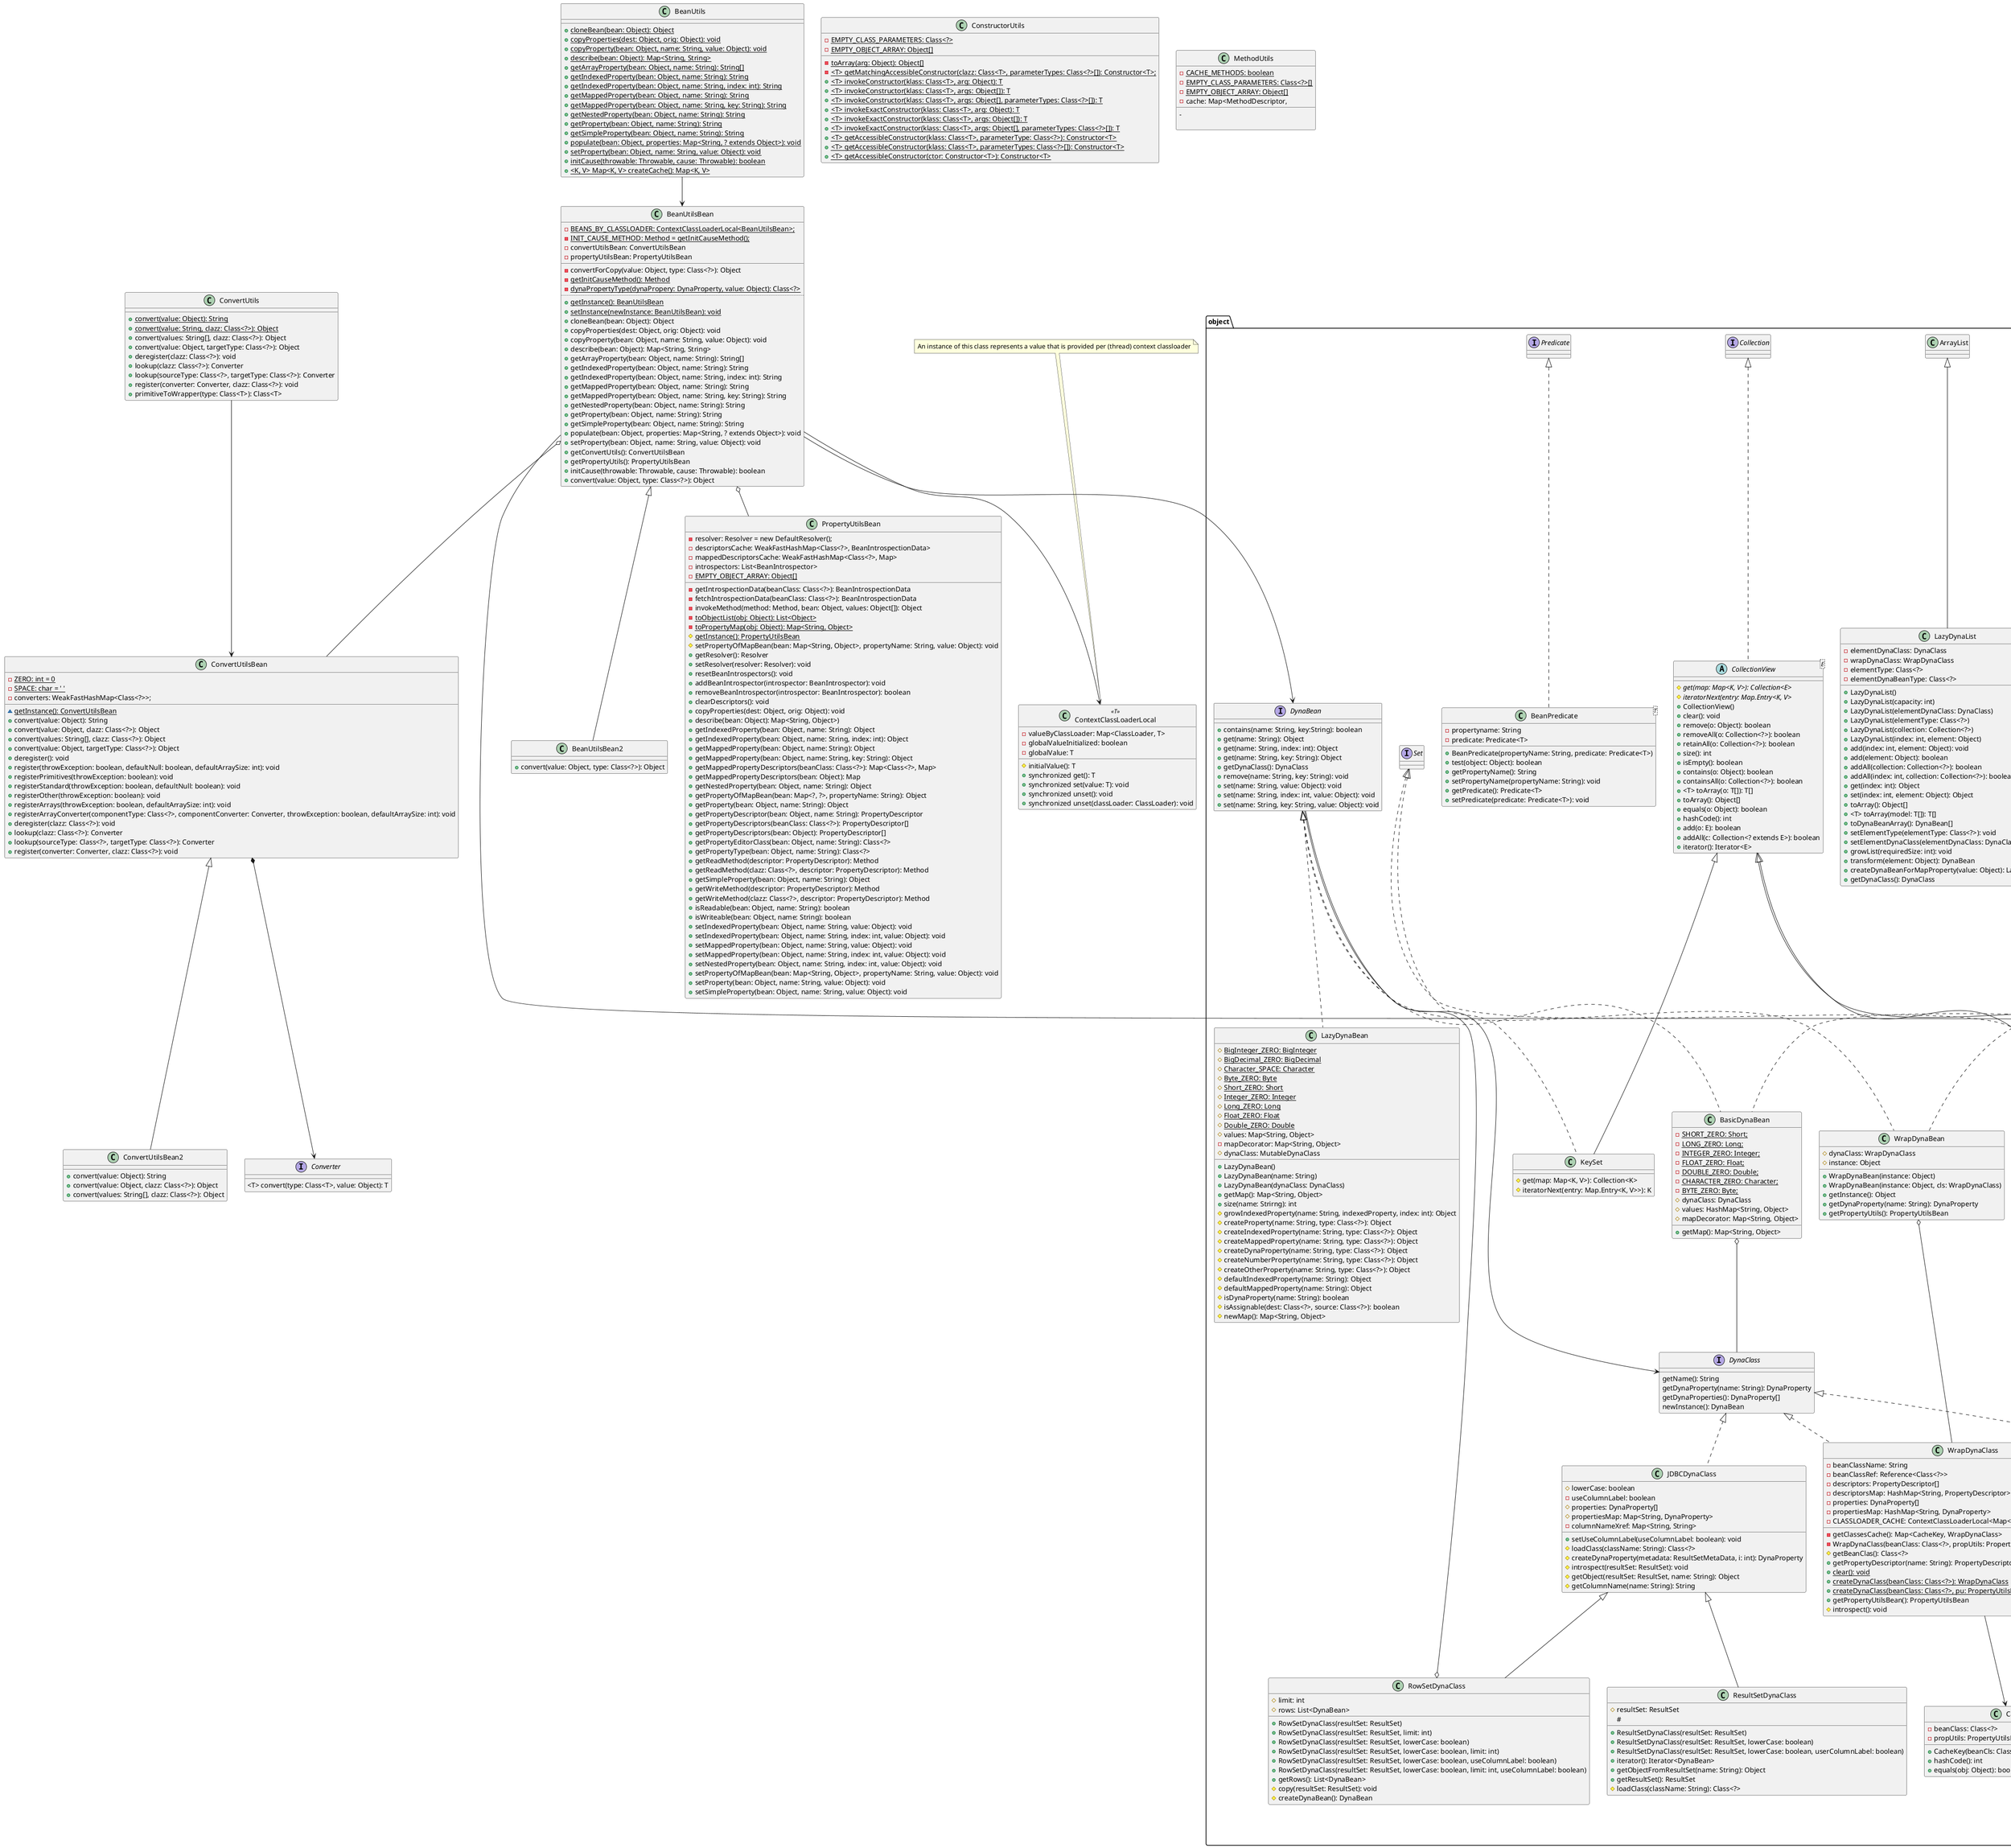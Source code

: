 @startuml

interface Converter {
    <T> convert(type: Class<T>, value: Object): T
}

class ConvertUtils {
    + {static} convert(value: Object): String
    + {static} convert(value: String, clazz: Class<?>): Object
    + convert(values: String[], clazz: Class<?>): Object
    + convert(value: Object, targetType: Class<?>): Object
    + deregister(clazz: Class<?>): void
    + lookup(clazz: Class<?>): Converter
    + lookup(sourceType: Class<?>, targetType: Class<?>): Converter
    + register(converter: Converter, clazz: Class<?>): void
    + primitiveToWrapper(type: Class<T>): Class<T>
}

class ConvertUtilsBean {
    - {static} ZERO: int = 0
    - {static} SPACE: char = ' '
    - converters: WeakFastHashMap<Class<?>>;
    __
    ~ {static} getInstance(): ConvertUtilsBean
    + convert(value: Object): String
    + convert(value: Object, clazz: Class<?>): Object
    + convert(values: String[], clazz: Class<?>): Object
    + convert(value: Object, targetType: Class<?>): Object
    + deregister(): void
    + register(throwException: boolean, defaultNull: boolean, defaultArraySize: int): void
    + registerPrimitives(throwException: boolean): void
    + registerStandard(throwException: boolean, defaultNull: boolean): void
    + registerOther(throwException: boolean): void
    + registerArrays(throwException: boolean, defaultArraySize: int): void
    + registerArrayConverter(componentType: Class<?>, componentConverter: Converter, throwException: boolean, defaultArraySize: int): void
    + deregister(clazz: Class<?>): void
    + lookup(clazz: Class<?>): Converter
    + lookup(sourceType: Class<?>, targetType: Class<?>): Converter
    + register(converter: Converter, clazz: Class<?>): void
}

class ConvertUtilsBean2 extends ConvertUtilsBean {
    + convert(value: Object): String
    + convert(value: Object, clazz: Class<?>): Object
    + convert(values: String[], clazz: Class<?>): Object
}

ConvertUtils --> ConvertUtilsBean
ConvertUtilsBean *--> Converter

class BeanUtils {
    + {static} cloneBean(bean: Object): Object
    + {static} copyProperties(dest: Object, orig: Object): void
    + {static} copyProperty(bean: Object, name: String, value: Object): void
    + {static} describe(bean: Object): Map<String, String>
    + {static} getArrayProperty(bean: Object, name: String): String[]
    + {static} getIndexedProperty(bean: Object, name: String): String
    + {static} getIndexedProperty(bean: Object, name: String, index: int): String
    + {static} getMappedProperty(bean: Object, name: String): String
    + {static} getMappedProperty(bean: Object, name: String, key: String): String
    + {static} getNestedProperty(bean: Object, name: String): String
    + {static} getProperty(bean: Object, name: String): String
    + {static} getSimpleProperty(bean: Object, name: String): String
    + {static} populate(bean: Object, properties: Map<String, ? extends Object>): void
    + {static} setProperty(bean: Object, name: String, value: Object): void
    + {static} initCause(throwable: Throwable, cause: Throwable): boolean
    + {static} <K, V> Map<K, V> createCache(): Map<K, V>
}

class BeanUtilsBean {
    - {static} BEANS_BY_CLASSLOADER: ContextClassLoaderLocal<BeanUtilsBean>;
    - {static} INIT_CAUSE_METHOD: Method = getInitCauseMethod();
    - convertUtilsBean: ConvertUtilsBean
    - propertyUtilsBean: PropertyUtilsBean
    __
    - convertForCopy(value: Object, type: Class<?>): Object
    - {static} getInitCauseMethod(): Method
    - {static} dynaPropertyType(dynaPropery: DynaProperty, value: Object): Class<?>
    ..
    + {static} getInstance(): BeanUtilsBean
    + {static} setInstance(newInstance: BeanUtilsBean): void
    + cloneBean(bean: Object): Object
    + copyProperties(dest: Object, orig: Object): void
    + copyProperty(bean: Object, name: String, value: Object): void
    + describe(bean: Object): Map<String, String>
    + getArrayProperty(bean: Object, name: String): String[]
    + getIndexedProperty(bean: Object, name: String): String
    + getIndexedProperty(bean: Object, name: String, index: int): String
    + getMappedProperty(bean: Object, name: String): String
    + getMappedProperty(bean: Object, name: String, key: String): String
    + getNestedProperty(bean: Object, name: String): String
    + getProperty(bean: Object, name: String): String
    + getSimpleProperty(bean: Object, name: String): String
    + populate(bean: Object, properties: Map<String, ? extends Object>): void
    + setProperty(bean: Object, name: String, value: Object): void
    + getConvertUtils(): ConvertUtilsBean
    + getPropertyUtils(): PropertyUtilsBean
    + initCause(throwable: Throwable, cause: Throwable): boolean
    + convert(value: Object, type: Class<?>): Object
}

class BeanUtilsBean2 extends BeanUtilsBean {
    + convert(value: Object, type: Class<?>): Object
}

BeanUtils --> BeanUtilsBean
BeanUtilsBean o-- ConvertUtilsBean
BeanUtilsBean o-- PropertyUtilsBean

BeanUtilsBean --> object.DynaBean
BeanUtilsBean --> object.DynaProperty
BeanUtilsBean --> ContextClassLoaderLocal

note top of ContextClassLoaderLocal: An instance of this class represents a value that is provided per (thread) context classloader
class ContextClassLoaderLocal <<T>> {
    - valueByClassLoader: Map<ClassLoader, T>
    - globalValueInitialized: boolean
    - globalValue: T
    __
    # initialValue(): T
    + synchronized get(): T
    + synchronized set(value: T): void
    + synchronized unset(): void
    + synchronized unset(classLoader: ClassLoader): void
}

class ConstructorUtils {
    - {static} EMPTY_CLASS_PARAMETERS: Class<?>
    - {static} EMPTY_OBJECT_ARRAY: Object[]
    __
    - {static} toArray(arg: Object): Object[]
    - {static} <T> getMatchingAccessibleConstructor(clazz: Class<T>, parameterTypes: Class<?>[]): Constructor<T>;
    + {static} <T> invokeConstructor(klass: Class<T>, arg: Object): T
    + {static} <T> invokeConstructor(klass: Class<T>, args: Object[]): T
    + {static} <T> invokeConstructor(klass: Class<T>, args: Object[], parameterTypes: Class<?>[]): T
    + {static} <T> invokeExactConstructor(klass: Class<T>, arg: Object): T
    + {static} <T> invokeExactConstructor(klass: Class<T>, args: Object[]): T
    + {static} <T> invokeExactConstructor(klass: Class<T>, args: Object[], parameterTypes: Class<?>[]): T
    + {static} <T> getAccessibleConstructor(klass: Class<T>, parameterType: Class<?>): Constructor<T>
    + {static} <T> getAccessibleConstructor(klass: Class<T>, parameterTypes: Class<?>[]): Constructor<T>
    + {static} <T> getAccessibleConstructor(ctor: Constructor<T>): Constructor<T>
}

class PropertyUtilsBean {
    - resolver: Resolver = new DefaultResolver();
    - descriptorsCache: WeakFastHashMap<Class<?>, BeanIntrospectionData>
    - mappedDescriptorsCache: WeakFastHashMap<Class<?>, Map>
    - introspectors: List<BeanIntrospector>
    - {static} EMPTY_OBJECT_ARRAY: Object[]
    __
    - getIntrospectionData(beanClass: Class<?>): BeanIntrospectionData
    - fetchIntrospectionData(beanClass: Class<?>): BeanIntrospectionData
    - invokeMethod(method: Method, bean: Object, values: Object[]): Object
    - {static} toObjectList(obj: Object): List<Object>
    - {static} toPropertyMap(obj: Object): Map<String, Object>
    # {static} getInstance(): PropertyUtilsBean
    # setPropertyOfMapBean(bean: Map<String, Object>, propertyName: String, value: Object): void
    + getResolver(): Resolver
    + setResolver(resolver: Resolver): void
    + resetBeanIntrospectors(): void
    + addBeanIntrospector(introspector: BeanIntrospector): void
    + removeBeanIntrospector(introspector: BeanIntrospector): boolean
    + clearDescriptors(): void
    + copyProperties(dest: Object, orig: Object): void
    + describe(bean: Object): Map<String, Object>)
    + getIndexedProperty(bean: Object, name: String): Object
    + getIndexedProperty(bean: Object, name: String, index: int): Object
    + getMappedProperty(bean: Object, name: String): Object
    + getMappedProperty(bean: Object, name: String, key: String): Object
    + getMappedPropertyDescriptors(beanClass: Class<?>): Map<Class<?>, Map>
    + getMappedPropertyDescriptors(bean: Object): Map
    + getNestedProperty(bean: Object, name: String): Object
    + getPropertyOfMapBean(bean: Map<?, ?>, propertyName: String): Object
    + getProperty(bean: Object, name: String): Object
    + getPropertyDescriptor(bean: Object, name: String): PropertyDescriptor
    + getPropertyDescriptors(beanClass: Class<?>): PropertyDescriptor[]
    + getPropertyDescriptors(bean: Object): PropertyDescriptor[]
    + getPropertyEditorClass(bean: Object, name: String): Class<?>
    + getPropertyType(bean: Object, name: String): Class<?>
    + getReadMethod(descriptor: PropertyDescriptor): Method
    + getReadMethod(clazz: Class<?>, descriptor: PropertyDescriptor): Method
    + getSimpleProperty(bean: Object, name: String): Object
    + getWriteMethod(descriptor: PropertyDescriptor): Method
    + getWriteMethod(clazz: Class<?>, descriptor: PropertyDescriptor): Method
    + isReadable(bean: Object, name: String): boolean
    + isWriteable(bean: Object, name: String): boolean
    + setIndexedProperty(bean: Object, name: String, value: Object): void
    + setIndexedProperty(bean: Object, name: String, index: int, value: Object): void
    + setMappedProperty(bean: Object, name: String, value: Object): void
    + setMappedProperty(bean: Object, name: String, index: int, value: Object): void
    + setNestedProperty(bean: Object, name: String, index: int, value: Object): void
    + setPropertyOfMapBean(bean: Map<String, Object>, propertyName: String, value: Object): void
    + setProperty(bean: Object, name: String, value: Object): void
    + setSimpleProperty(bean: Object, name: String, value: Object): void
}

class MethodUtils {
    - {static} CACHE_METHODS: boolean
    - {static} EMPTY_CLASS_PARAMETERS: Class<?>[]
    - {static} EMPTY_OBJECT_ARRAY: Object[]
    - cache: Map<MethodDescriptor,
    __
    -

}

package object {

interface DynaBean {
    + contains(name: String, key:String): boolean
    + get(name: String): Object
    + get(name: String, index: int): Object
    + get(name: String, key: String): Object
    + getDynaClass(): DynaClass
    + remove(name: String, key: String): void
    + set(name: String, value: Object): void
    + set(name: String, index: int, value: Object): void
    + set(name: String, key: String, value: Object): void
}

DynaBean --> DynaClass

class BasicDynaBean implements DynaBean, Serializable {
    - {static} SHORT_ZERO: Short;
    - {static} LONG_ZERO: Long;
    - {static} INTEGER_ZERO: Integer;
    - {static} FLOAT_ZERO: Float;
    - {static} DOUBLE_ZERO: Double;
    - {static} CHARACTER_ZERO: Character;
    - {static} BYTE_ZERO: Byte;
    # dynaClass: DynaClass
    # values: HashMap<String, Object>
    # mapDecorator: Map<String, Object>
    __
    + getMap(): Map<String, Object>
}

BasicDynaBean o-- DynaClass

class LazyDynaBean implements DynaBean {
    # {static} BigInteger_ZERO: BigInteger
    # {static} BigDecimal_ZERO: BigDecimal
    # {static} Character_SPACE: Character
    # {static} Byte_ZERO: Byte
    # {static} Short_ZERO: Short
    # {static} Integer_ZERO: Integer
    # {static} Long_ZERO: Long
    # {static} Float_ZERO: Float
    # {static} Double_ZERO: Double
    # values: Map<String, Object>
    - mapDecorator: Map<String, Object>
    # dynaClass: MutableDynaClass
    __
    + LazyDynaBean()
    + LazyDynaBean(name: String)
    + LazyDynaBean(dynaClass: DynaClass)
    + getMap(): Map<String, Object>
    + size(name: Strirng): int
    # growIndexedProperty(name: String, indexedProperty, index: int): Object
    # createProperty(name: String, type: Class<?>): Object
    # createIndexedProperty(name: String, type: Class<?>): Object
    # createMappedProperty(name: String, type: Class<?>): Object
    # createDynaProperty(name: String, type: Class<?>): Object
    # createNumberProperty(name: String, type: Class<?>): Object
    # createOtherProperty(name: String, type: Class<?>): Object
    # defaultIndexedProperty(name: String): Object
    # defaultMappedProperty(name: String): Object
    # isDynaProperty(name: String): boolean
    # isAssignable(dest: Class<?>, source: Class<?>): boolean
    # newMap(): Map<String, Object>
}

interface Map<K, Object> {
}

interface Entry<K, Object> {
}

class MapEntry<K> implements Entry {
    - key: K
    - value: Object
    __
    + equals(o: Object): boolean
    + hashCode(): int
    + getKey(): K
    + getValue(): Object
    + setValue(value: Object): Object
}

class BaseDynaMapDecorator implements Map {
    - dynaBean: DynaBean
    - readOnly: boolean
    - keySet: Set<K>
    __
    - getDynaProperties(): DynaProperty[]
    # {abstract} convertKey(propertyName: String): K
    + BaseDynaMapDecorator(dynaBean: DynaBean)
    + BaseDynaMapDecorator(dynaBean: DynaBean,readOnly: boolean)
    + isReadonly(): boolean
    + clear(): void
    + containsKey(key: Object): boolean
    + containsValue(value: Object): boolean
    + entrySet(): Set<Map, Entry<K, Object>>
    + get(key: Object): Object
    + isEmpty(): boolean
    + keySet(): Set<K>
    + put(key: K, value: Object): Object
    + putAll(map: Map<? extends K, ? extends Object>): void
    + remove(key: Object): Object
    + size(): int
    + values(): Collection<Object>
    + getDynaBean(): DynaBean
}

BaseDynaMapDecorator --> DynaProperty

class DynaBeanPropertyMapDecorator extends BaseDynaMapDecorator {
    + DynaBeanPropertyMapDecorator(dynaBean: DynaBean, readOnly: boolean)
    + DynaBeanPropertyMapDecorator(dynaBean: DynaBean)
    + convertKey(propertyName: String): String
}

interface DynaClass {
    getName(): String
    getDynaProperty(name: String): DynaProperty
    getDynaProperties(): DynaProperty[]
    newInstance(): DynaBean
}

interface MutableDynaClass {
    add(name: String): void
    add(name: String, type: Class<?>): void
    add(name: String, type: Class<?>, readable: boolean, writeable: boolean): void
    isRestricted(): boolean
    remove(name: String): void
    setRestricted(restricted: boolean): void
}

class DynaProperty implements Serializable {
    - {static} BOOLEAN_TYPE: int = 1;
    - {static} BYTE_TYPE: int = 2;
    - {static} CHAR_TYPE: int = 3;
    - {static} DOUBLE_TYPE: int = 4;
    - {static} FLOAT_TYPE: int = 5;
    - {static} INT_TYPE: int = 6;
    - {static} LONG_TYPE: int = 7;
    - {static} SHORT_TYPE: int = 8;
    __
    + DynaProperty(name: String)
    + DynaProperty(name: String, type: Class<?>)
    + DynaProperty(name: String,type: Class<?>, contentType: Class<?>)
    + getName(): String
    + getType(): Class<?>
    + getContentType(): Class<?>
    + isIndexed(): boolean
    + isMapped(): boolean
    + equals(obj: Object): boolean
    + hashCode(): int
    + toString(): String
    + writeObject(out: ObjectOutputStream): void
    + writeAnyClass(clazz: Class<?>, out: ObjectOutputStream): void
    + readObject(in: ObjectInputStream): void
    + readAnyClass(in: ObjectInputStream): Class<?>
}

class JDBCDynaClass implements DynaClass {
    # lowerCase: boolean
    - useColumnLabel: boolean
    # properties: DynaProperty[]
    # propertiesMap: Map<String, DynaProperty>
    - columnNameXref: Map<String, String>
    __
    + setUseColumnLabel(useColumnLabel: boolean): void
    # loadClass(className: String): Class<?>
    # createDynaProperty(metadata: ResultSetMetaData, i: int): DynaProperty
    # introspect(resultSet: ResultSet): void
    # getObject(resultSet: ResultSet, name: String): Object
    # getColumnName(name: String): String
}

class ResultSetDynaClass extends JDBCDynaClass {
    # resultSet: ResultSet
    #
    __
    + ResultSetDynaClass(resultSet: ResultSet)
    + ResultSetDynaClass(resultSet: ResultSet, lowerCase: boolean)
    + ResultSetDynaClass(resultSet: ResultSet, lowerCase: boolean, userColumnLabel: boolean)
    + iterator(): Iterator<DynaBean>
    + getObjectFromResultSet(name: String): Object
    + getResultSet(): ResultSet
    # loadClass(className: String): Class<?>
}

class RowSetDynaClass extends JDBCDynaClass {
    # limit: int
    # rows: List<DynaBean>
    __
    + RowSetDynaClass(resultSet: ResultSet)
    + RowSetDynaClass(resultSet: ResultSet, limit: int)
    + RowSetDynaClass(resultSet: ResultSet, lowerCase: boolean)
    + RowSetDynaClass(resultSet: ResultSet, lowerCase: boolean, limit: int)
    + RowSetDynaClass(resultSet: ResultSet, lowerCase: boolean, useColumnLabel: boolean)
    + RowSetDynaClass(resultSet: ResultSet, lowerCase: boolean, limit: int, useColumnLabel: boolean)
    + getRows(): List<DynaBean>
    # copy(resultSet: ResultSet): void
    # createDynaBean(): DynaBean
}

RowSetDynaClass o-- DynaBean

class BasicDynaClass implements DynaClass, Serializable {
    # constructor: Constructor<?>
    # constructorValues: Object[]
    # dynaBeanClass: Class<?> = BasicDynaBean.clas
    # name: String
    # properties: DynaProperty[]
    # propertiesMap: HashMap<String, DynaProperty>
    __
    + BasicDynaClass()
    + BasicDynaClass(name: String, dynaBeanClass: Class<?>)
    + BasicDynaClass(name: String, dynaBeanClass: Class<?>, properties: DynaProperty[])
    + getDynaBeanClass(): Class<?>
    # setDynaBeanClass(dynaBeanClass: Class<?>): void
    # setProperties(properties: DynaProperty[]): void
}

class LazyDynaClass extends BasicDynaClass implements MutableDynaClass {
    # restricted: boolean
    # returnNull: boolean
    __
    + LazyDynaClass()
    + LazyDynaClass(name: String)
    + LazyDynaClass(name: String, dynaBeanClass: Class<?>)
    + LazyDynaClass(name: String, properties: DynaProperty[])
    + LazyDynaClass(name: String, dynaBeanClass: Class<?>, properties: DynaProperty[])
    + isRestricted(): boolean
    + remove(name: String): void
    + setRestricted(restricted: boolean): void
    + isReturnNull(): boolean
    + setReturnNull(returnNull: boolean): void
    + add(name: String): void
    + add(name: String, type: Class<?>): void
    + add(name: String, type: Class<?>, readable: boolean, writeable: boolean): void
    + add (property: DynaProperty): void
    + getDynaProperty(name: String): DynaProperty
    + isDynaProperty(name: String): boolean
}

class WrapDynaBean implements DynaBean, Serializable {
    # dynaClass: WrapDynaClass
    # instance: Object
    __
    + WrapDynaBean(instance: Object)
    + WrapDynaBean(instance: Object, cls: WrapDynaClass)
    + getInstance(): Object
    + getDynaProperty(name: String): DynaProperty
    + getPropertyUtils(): PropertyUtilsBean
}

WrapDynaBean o-- WrapDynaClass

class WrapDynaClass implements DynaClass {
    - beanClassName: String
    - beanClassRef: Reference<Class<?>>
    - descriptors: PropertyDescriptor[]
    - descriptorsMap: HashMap<String, PropertyDescriptor>
    - properties: DynaProperty[]
    - propertiesMap: HashMap<String, DynaProperty>
    - CLASSLOADER_CACHE: ContextClassLoaderLocal<Map<CacheKey, WrapDynaClass>>
    __
    - getClassesCache(): Map<CacheKey, WrapDynaClass>
    - WrapDynaClass(beanClass: Class<?>, propUtils: PropertyUtilsBean)
    # getBeanClas(): Class<?>
    + getPropertyDescriptor(name: String): PropertyDescriptor
    + {static} clear(): void
    + {static} createDynaClass(beanClass: Class<?>): WrapDynaClass
    + {static} createDynaClass(beanClass: Class<?>, pu: PropertyUtilsBean): WrapDynaClass
    + getPropertyUtilsBean(): PropertyUtilsBean
    # introspect(): void
}

class CacheKey {
    - beanClass: Class<?>
    - propUtils: PropertyUtilsBean
    __
    + CacheKey(beanCls: Class<?>, pu: PropertyUtilsBean)
    + hashCode(): int
    + equals(obj: Object): boolean
}

WrapDynaClass --> CacheKey

class AbstractMap<String, Object> {
}

class BeanMap extends AbstractMap implements Cloneable {
    - bean: Object
    - readMethods: HashMap<String, Method>
    - writeMethods: HashMap<String, Method>
    - types: HashMap<String, Class<? extends Object>>
    __
    - {static} typeTransformers: Map<Class<? extends Object>, Function<?, ?>>
    + {static} NULL_ARGUMENTS: Object[]
    - {static} createTypeTransformers(): Map<Class<? extends Object, Function<?, ?>>
    + BeanMap()
    + BeanMap(bean: Object)
    + clone(): Object
    + putAllWriteable(map: BeanMap): void
    + clear(): void
    + containsKey(name: Object): boolean
    + containsValue(value: Object): boolean
    + get(name: Object): Object
    + put(name: String, value: Object): Object
    + size(): int
    + entrySet(): Set<Map.Entry<String, Object>
    + values(): Collection<Object>
    + getType(name: String): Class<?>
    + keyIterator(): Iterator<String>
    + valueIterator(): Iterator<Object>
    + entryIterator(): Iterator<Map.Entry<String, Object>>
    + getBean(): Object
    + setBean(newBean: Object): void
    + getReadMethod(name: String): Method
    + getWriteMethod(name: String): Method
    + getReadMethod(name: Object): Method
    + getWriteMethod(name: Object): Method
    + reinitialize(): void
    + initialise(): void
    # firePropertyChange(key: Object, oldValue: Object, newValue: Object): void
    # createWriteMethodArguments(method: Method, value: Object): Object[]
    # convertType(newType: Class<?>, value: Object): Object
    # getTypeTransformer(aType: Class<?>): Function
    # logInfo(ex: Exception): void
    # logWarn(ex: Exception): void
}

class SimpleEntry<String, Object> {
}

note top of Entry: Map Entry used by BeanMap
class Entry extends SimpleEntry {
    - owner: BeanMap
    __
    # Entry(owner: BeanMap, key: String, value: Object)
    + setValue(value: Object): Object
}

class HashMap<K, V> {

}

abstract class CollectionView<E> implements Collection {
    # {abstract} get(map: Map<K, V>): Collection<E>
    # {abstract} iteratorNext(entry: Map.Entry<K, V>
    + CollectionView()
    + clear(): void
    + remove(o: Object): boolean
    + removeAll(o: Collection<?>): boolean
    + retainAll(o: Collection<?>): boolean
    + size(): int
    + isEmpty(): boolean
    + contains(o: Object): boolean
    + containsAll(o: Collection<?>): boolean
    + <T> toArray(o: T[]): T[]
    + toArray(): Object[]
    + equals(o: Object): boolean
    + hashCode(): int
    + add(o: E): boolean
    + addAll(c: Collection<? extends E>): boolean
    + iterator(): Iterator<E>
}

class Iterator<E> {

}

class CollectionViewIterator<E> implements Iterator {
    - expected: Map<K, V>
    - lastReturned: Map.Entry<K, V>
    - iterator: Iterator<Map.Entry<K, V>>
    __
    + CollectionViewIterator()
    + hasNext(): boolean
    + next(): E
    + remove(): void
}

class KeySet extends CollectionView implements Set {
    # get(map: Map<K, V>): Collection<K>
    # iteratorNext(entry: Map.Entry<K, V>>): K
}

class Values extends CollectionView {
    # get(map: Map<K, V>): Collection<K>
    # iteratorNext(entry: Map.Entry<K, V>>): K
}

class EntrySet extends CollectionView implements Set {
    # get(map: Map<K, V>): Collection<K>
    # iteratorNext(entry: Map.Entry<K, V>>): K
}

class WeakFastHashMap<K, V> extends HashMap {
    - volatile map: Map<K, V>
    - fast: boolean
    __
    + WeakFastHashMap()
    + WeakFastHashMap(capacity: int)
    + WeakFastHashMap(capacity: int, factor: float)
    + WeakFastHashMap(map: Map<? extends K, ? extends V>
    + getFast(): boolean
    + setFast(fast: boolean): void
    + get(key: Object): V
    + size(): int
    + isEmpty(): boolean
    + containsKey(key: Object): boolean
    + containsValue(value: Object): boolean
    + put(key: K, value: V): V
    + putAll(in: Map<? extends K, ? extends V): void
    + remove(key: Object): V
    + clear(): void
    + equals(o: Object): boolean
    + hashCode(): int
    + clone(): Object
    + entrySet(): Set<Map.Entry<K, V>>
    + keySet(): Set<K>
    # createMap(): Map<K, V>
    # createMap(capacity: int): Map<K, V>
    # createMap(capacity: int, factor: float): Map<K, V>
    # createMap(map: Map<? extends K, ? extends V>): Map<K, V>
    # cloneMap(map: Map<? extends K, ? extends V>): Map<K, V>
}

class LazyDynaList extends ArrayList {
    - elementDynaClass: DynaClass
    - wrapDynaClass: WrapDynaClass
    - elementType: Class<?>
    - elementDynaBeanType: Class<?>
    __
    + LazyDynaList()
    + LazyDynaList(capacity: int)
    + LazyDynaList(elementDynaClass: DynaClass)
    + LazyDynaList(elementType: Class<?>)
    + LazyDynaList(collection: Collection<?>)
    + LazyDynaList(index: int, element: Object)
    + add(index: int, element: Object): void
    + add(element: Object): boolean
    + addAll(collection: Collection<?>): boolean
    + addAll(index: int, collection: Collection<?>): boolean
    + get(index: int): Object
    + set(index: int, element: Object): Object
    + toArray(): Object[]
    + <T> toArray(model: T[]): T[]
    + toDynaBeanArray(): DynaBean[]
    + setElementType(elementType: Class<?>): void
    + setElementDynaClass(elementDynaClass: DynaClass): void
    + growList(requiredSize: int): void
    + transform(element: Object): DynaBean
    + createDynaBeanForMapProperty(value: Object): LazyDynaMap
    + getDynaClass(): DynaClass
}

class BeanPredicate<T> implements Predicate {
    - propertyname: String
    - predicate: Predicate<T>
    __
    + BeanPredicate(propertyName: String, predicate: Predicate<T>)
    + test(object: Object): boolean
    + getPropertyName(): String
    + setPropertyName(propertyName: String): void
    + getPredicate(): Predicate<T>
    + setPredicate(predicate: Predicate<T>): void
}

}

@enduml